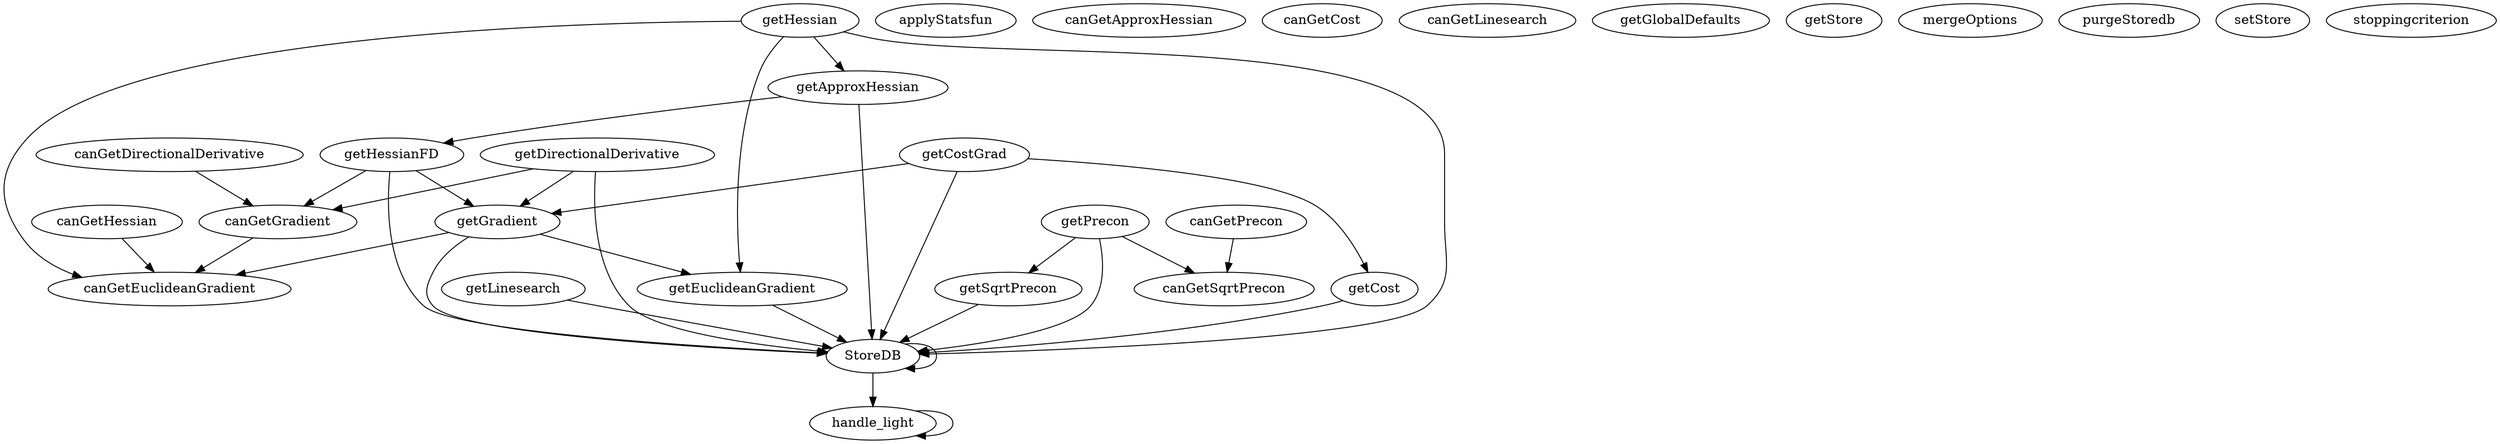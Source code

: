 /* Created by mdot for Matlab */
digraph m2html {
  StoreDB -> StoreDB;
  StoreDB -> handle_light;
  canGetDirectionalDerivative -> canGetGradient;
  canGetGradient -> canGetEuclideanGradient;
  canGetHessian -> canGetEuclideanGradient;
  canGetPrecon -> canGetSqrtPrecon;
  getApproxHessian -> StoreDB;
  getApproxHessian -> getHessianFD;
  getCost -> StoreDB;
  getCostGrad -> StoreDB;
  getCostGrad -> getCost;
  getCostGrad -> getGradient;
  getDirectionalDerivative -> StoreDB;
  getDirectionalDerivative -> canGetGradient;
  getDirectionalDerivative -> getGradient;
  getEuclideanGradient -> StoreDB;
  getGradient -> StoreDB;
  getGradient -> canGetEuclideanGradient;
  getGradient -> getEuclideanGradient;
  getHessian -> StoreDB;
  getHessian -> canGetEuclideanGradient;
  getHessian -> getApproxHessian;
  getHessian -> getEuclideanGradient;
  getHessianFD -> StoreDB;
  getHessianFD -> canGetGradient;
  getHessianFD -> getGradient;
  getLinesearch -> StoreDB;
  getPrecon -> StoreDB;
  getPrecon -> canGetSqrtPrecon;
  getPrecon -> getSqrtPrecon;
  getSqrtPrecon -> StoreDB;
  handle_light -> handle_light;

  StoreDB [URL="StoreDB.html"];
  applyStatsfun [URL="applyStatsfun.html"];
  canGetApproxHessian [URL="canGetApproxHessian.html"];
  canGetCost [URL="canGetCost.html"];
  canGetDirectionalDerivative [URL="canGetDirectionalDerivative.html"];
  canGetEuclideanGradient [URL="canGetEuclideanGradient.html"];
  canGetGradient [URL="canGetGradient.html"];
  canGetHessian [URL="canGetHessian.html"];
  canGetLinesearch [URL="canGetLinesearch.html"];
  canGetPrecon [URL="canGetPrecon.html"];
  canGetSqrtPrecon [URL="canGetSqrtPrecon.html"];
  getApproxHessian [URL="getApproxHessian.html"];
  getCost [URL="getCost.html"];
  getCostGrad [URL="getCostGrad.html"];
  getDirectionalDerivative [URL="getDirectionalDerivative.html"];
  getEuclideanGradient [URL="getEuclideanGradient.html"];
  getGlobalDefaults [URL="getGlobalDefaults.html"];
  getGradient [URL="getGradient.html"];
  getHessian [URL="getHessian.html"];
  getHessianFD [URL="getHessianFD.html"];
  getLinesearch [URL="getLinesearch.html"];
  getPrecon [URL="getPrecon.html"];
  getSqrtPrecon [URL="getSqrtPrecon.html"];
  getStore [URL="getStore.html"];
  handle_light [URL="handle_light.html"];
  mergeOptions [URL="mergeOptions.html"];
  purgeStoredb [URL="purgeStoredb.html"];
  setStore [URL="setStore.html"];
  stoppingcriterion [URL="stoppingcriterion.html"];
}